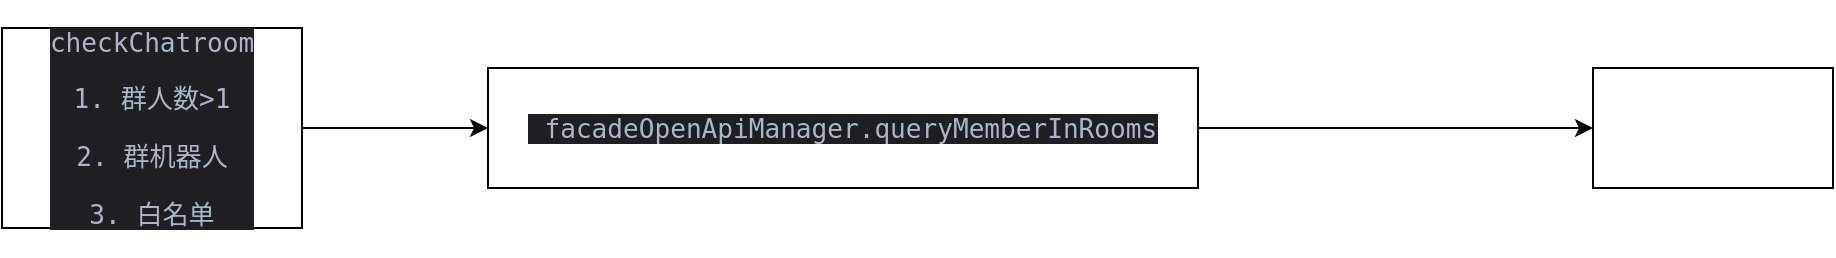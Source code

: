 <mxfile version="22.0.4" type="github">
  <diagram name="第 1 页" id="A6P0WP1tQKVxjTYPJzn7">
    <mxGraphModel dx="1146" dy="587" grid="1" gridSize="10" guides="1" tooltips="1" connect="1" arrows="1" fold="1" page="1" pageScale="1" pageWidth="1169" pageHeight="827" math="0" shadow="0">
      <root>
        <mxCell id="0" />
        <mxCell id="1" parent="0" />
        <mxCell id="i4adGCitpPR6OB6Mx2Sh-3" value="" style="edgeStyle=orthogonalEdgeStyle;rounded=0;orthogonalLoop=1;jettySize=auto;html=1;" edge="1" parent="1" source="i4adGCitpPR6OB6Mx2Sh-1" target="i4adGCitpPR6OB6Mx2Sh-2">
          <mxGeometry relative="1" as="geometry" />
        </mxCell>
        <mxCell id="i4adGCitpPR6OB6Mx2Sh-1" value="&lt;div style=&quot;background-color:#1e1f22;color:#a9b7c6;font-family:&#39;JetBrains Mono&#39;,monospace;font-size:9.8pt;&quot;&gt;&lt;pre&gt;checkChatroom&lt;/pre&gt;&lt;pre&gt;1. 群人数&amp;gt;1&lt;/pre&gt;&lt;pre&gt;2. 群机器人&lt;/pre&gt;&lt;pre&gt;3. 白名单&lt;/pre&gt;&lt;/div&gt;" style="rounded=0;whiteSpace=wrap;html=1;" vertex="1" parent="1">
          <mxGeometry x="172" y="170" width="150" height="100" as="geometry" />
        </mxCell>
        <mxCell id="i4adGCitpPR6OB6Mx2Sh-5" value="" style="edgeStyle=orthogonalEdgeStyle;rounded=0;orthogonalLoop=1;jettySize=auto;html=1;" edge="1" parent="1" source="i4adGCitpPR6OB6Mx2Sh-2" target="i4adGCitpPR6OB6Mx2Sh-4">
          <mxGeometry relative="1" as="geometry" />
        </mxCell>
        <mxCell id="i4adGCitpPR6OB6Mx2Sh-2" value="&lt;div style=&quot;background-color:#1e1f22;color:#a9b7c6;font-family:&#39;JetBrains Mono&#39;,monospace;font-size:9.8pt;&quot;&gt;&lt;pre&gt; facadeOpenApiManager.queryMemberInRooms&lt;/pre&gt;&lt;/div&gt;" style="whiteSpace=wrap;html=1;rounded=0;" vertex="1" parent="1">
          <mxGeometry x="415" y="190" width="355" height="60" as="geometry" />
        </mxCell>
        <mxCell id="i4adGCitpPR6OB6Mx2Sh-4" value="" style="whiteSpace=wrap;html=1;rounded=0;" vertex="1" parent="1">
          <mxGeometry x="967.5" y="190" width="120" height="60" as="geometry" />
        </mxCell>
      </root>
    </mxGraphModel>
  </diagram>
</mxfile>
